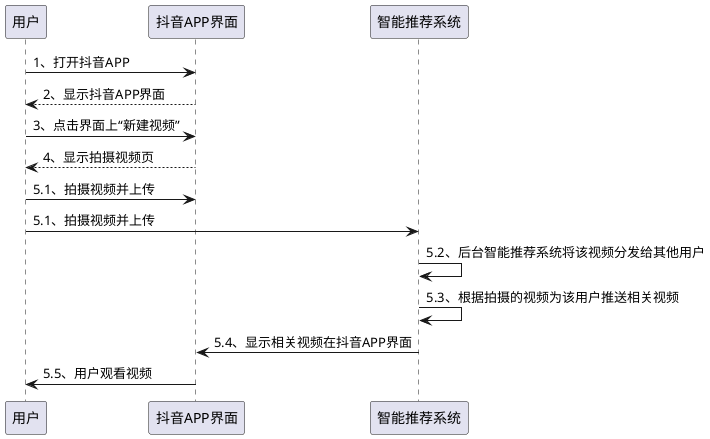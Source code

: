 @startuml
用户 -> 抖音APP界面:  1、打开抖音APP
抖音APP界面 --> 用户: 2、显示抖音APP界面
用户 -> 抖音APP界面:  3、点击界面上“新建视频”
抖音APP界面--> 用户: 4、显示拍摄视频页
用户 -> 抖音APP界面:5.1、拍摄视频并上传
用户 -> 智能推荐系统:5.1、拍摄视频并上传
智能推荐系统 -> 智能推荐系统:5.2、后台智能推荐系统将该视频分发给其他用户
智能推荐系统 -> 智能推荐系统:5.3、根据拍摄的视频为该用户推送相关视频
智能推荐系统 -> 抖音APP界面:5.4、显示相关视频在抖音APP界面
抖音APP界面 -> 用户:5.5、用户观看视频

@enduml